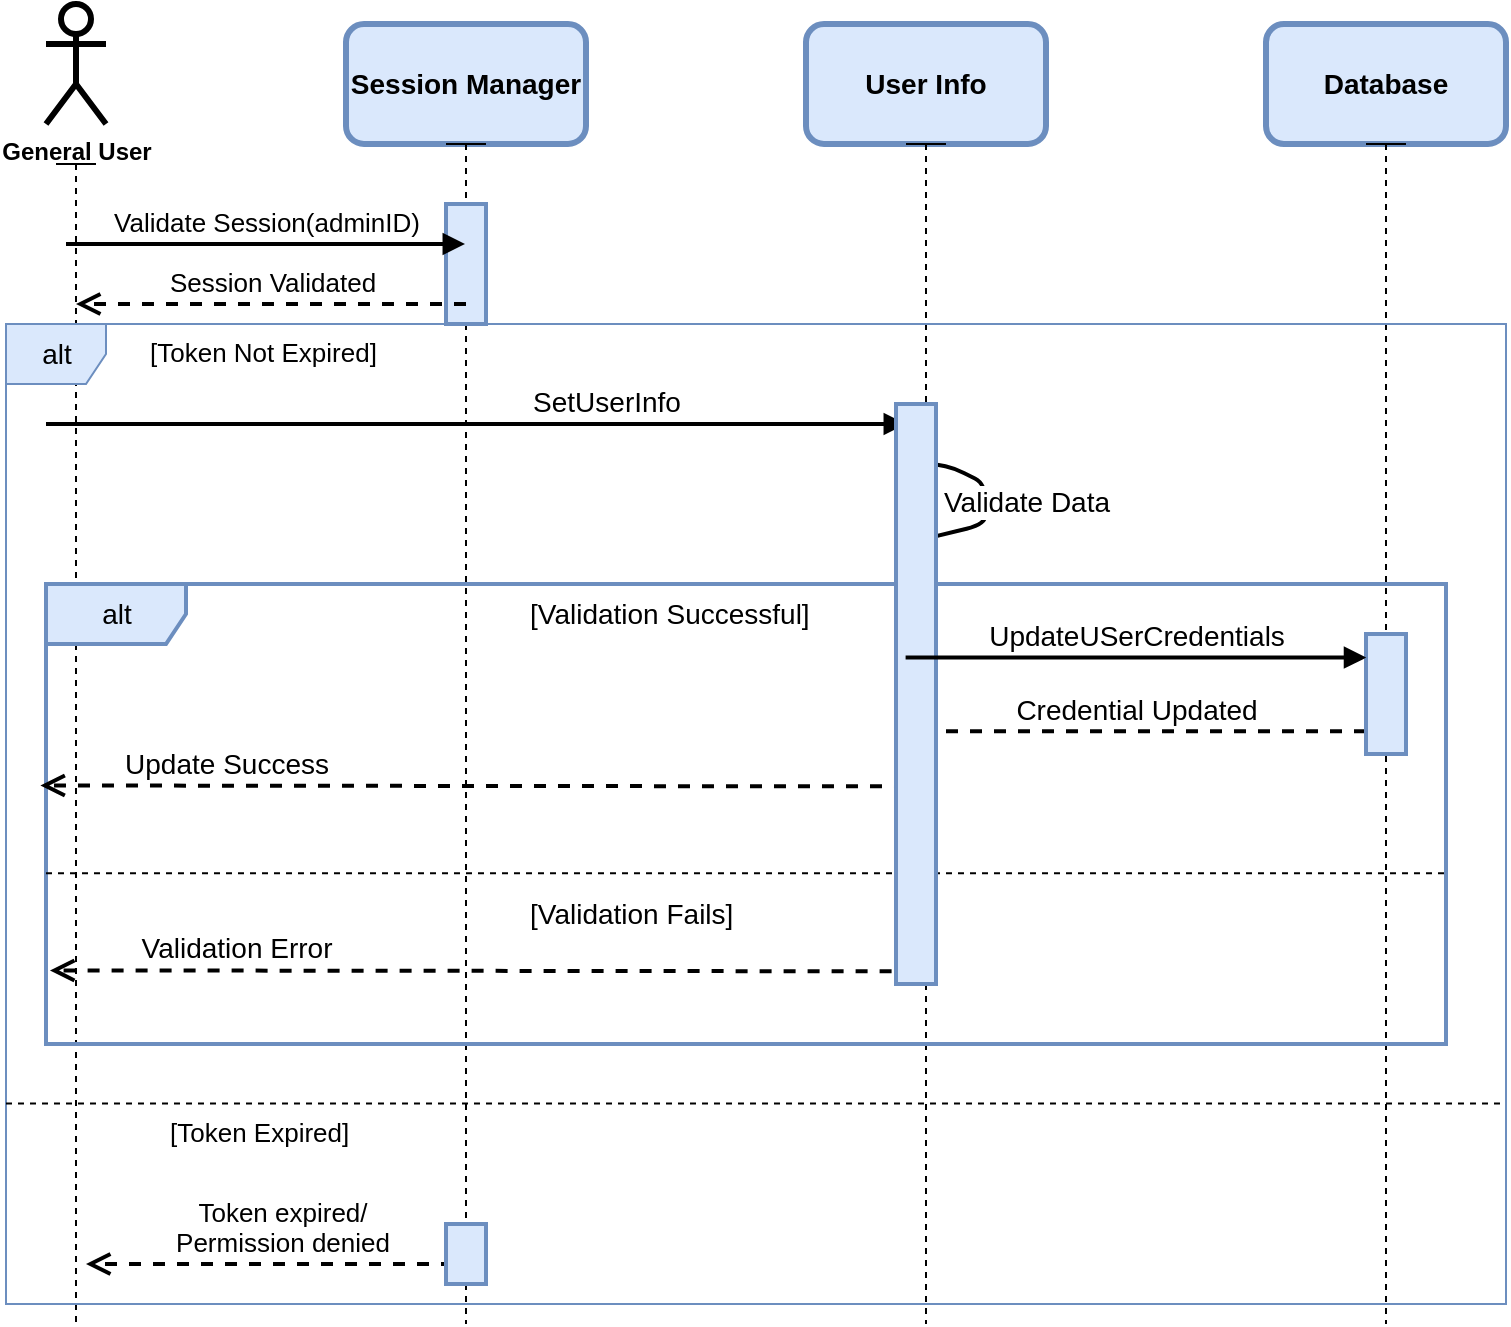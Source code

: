 <mxfile>
    <diagram id="kFZCvs2zv4o_mtvLX_J4" name="Page-1">
        <mxGraphModel dx="1078" dy="529" grid="1" gridSize="10" guides="1" tooltips="1" connect="1" arrows="1" fold="1" page="1" pageScale="1" pageWidth="1169" pageHeight="1654" math="0" shadow="0">
            <root>
                <mxCell id="0"/>
                <mxCell id="1" parent="0"/>
                <mxCell id="2" value="&lt;b&gt;General User&lt;/b&gt;" style="shape=umlActor;verticalLabelPosition=bottom;verticalAlign=top;html=1;outlineConnect=0;strokeWidth=3;rounded=1;" parent="1" vertex="1">
                    <mxGeometry x="140" y="20" width="30" height="60" as="geometry"/>
                </mxCell>
                <mxCell id="3" value="&lt;font style=&quot;font-size: 14px;&quot;&gt;&lt;b&gt;Session Manager&lt;/b&gt;&lt;/font&gt;" style="rounded=1;whiteSpace=wrap;html=1;strokeWidth=3;fillColor=#dae8fc;strokeColor=#6c8ebf;" parent="1" vertex="1">
                    <mxGeometry x="290" y="30" width="120" height="60" as="geometry"/>
                </mxCell>
                <mxCell id="5" value="&lt;font style=&quot;font-size: 14px;&quot;&gt;&lt;b&gt;User Info&lt;/b&gt;&lt;/font&gt;" style="rounded=1;whiteSpace=wrap;html=1;strokeWidth=3;fillColor=#dae8fc;strokeColor=#6c8ebf;" parent="1" vertex="1">
                    <mxGeometry x="520" y="30" width="120" height="60" as="geometry"/>
                </mxCell>
                <mxCell id="85" value="" style="shape=umlLifeline;participant=umlActor;perimeter=lifelinePerimeter;whiteSpace=wrap;html=1;container=1;collapsible=0;recursiveResize=0;verticalAlign=top;spacingTop=36;outlineConnect=0;size=0;" parent="1" vertex="1">
                    <mxGeometry x="145" y="100" width="20" height="580" as="geometry"/>
                </mxCell>
                <mxCell id="86" value="" style="shape=umlLifeline;participant=umlActor;perimeter=lifelinePerimeter;whiteSpace=wrap;html=1;container=1;collapsible=0;recursiveResize=0;verticalAlign=top;spacingTop=36;outlineConnect=0;size=0;" parent="1" vertex="1">
                    <mxGeometry x="340" y="90" width="20" height="590" as="geometry"/>
                </mxCell>
                <mxCell id="112" value="" style="html=1;points=[];perimeter=orthogonalPerimeter;fillStyle=solid;strokeWidth=2;fontSize=14;fillColor=#dae8fc;strokeColor=#6c8ebf;" vertex="1" parent="86">
                    <mxGeometry y="30" width="20" height="60" as="geometry"/>
                </mxCell>
                <mxCell id="87" value="" style="shape=umlLifeline;participant=umlActor;perimeter=lifelinePerimeter;whiteSpace=wrap;html=1;container=1;collapsible=0;recursiveResize=0;verticalAlign=top;spacingTop=36;outlineConnect=0;size=0;" parent="1" vertex="1">
                    <mxGeometry x="570" y="90" width="20" height="590" as="geometry"/>
                </mxCell>
                <mxCell id="88" value="&lt;font style=&quot;font-size: 14px;&quot;&gt;&lt;b&gt;Database&lt;/b&gt;&lt;/font&gt;" style="rounded=1;whiteSpace=wrap;html=1;strokeWidth=3;fillColor=#dae8fc;strokeColor=#6c8ebf;" vertex="1" parent="1">
                    <mxGeometry x="750" y="30" width="120" height="60" as="geometry"/>
                </mxCell>
                <mxCell id="89" value="" style="shape=umlLifeline;participant=umlActor;perimeter=lifelinePerimeter;whiteSpace=wrap;html=1;container=1;collapsible=0;recursiveResize=0;verticalAlign=top;spacingTop=36;outlineConnect=0;size=0;" vertex="1" parent="1">
                    <mxGeometry x="800" y="90" width="20" height="590" as="geometry"/>
                </mxCell>
                <mxCell id="90" value="&lt;font style=&quot;font-size: 13px;&quot;&gt;Validate Session(adminID)&lt;/font&gt;" style="html=1;verticalAlign=bottom;endArrow=block;strokeWidth=2;" edge="1" parent="1" target="86">
                    <mxGeometry width="80" relative="1" as="geometry">
                        <mxPoint x="150" y="140" as="sourcePoint"/>
                        <mxPoint x="230" y="140" as="targetPoint"/>
                    </mxGeometry>
                </mxCell>
                <mxCell id="91" value="Session Validated" style="html=1;verticalAlign=bottom;endArrow=open;dashed=1;endSize=8;strokeWidth=2;fontSize=13;" edge="1" parent="1" target="85">
                    <mxGeometry relative="1" as="geometry">
                        <mxPoint x="350" y="170" as="sourcePoint"/>
                        <mxPoint x="270" y="170" as="targetPoint"/>
                    </mxGeometry>
                </mxCell>
                <mxCell id="92" value="&lt;font style=&quot;font-size: 14px;&quot;&gt;alt&lt;/font&gt;" style="shape=umlFrame;tabWidth=110;tabHeight=30;tabPosition=left;html=1;boundedLbl=1;labelInHeader=1;width=50;height=30;fontSize=13;fillColor=#dae8fc;strokeColor=#6c8ebf;" vertex="1" parent="1">
                    <mxGeometry x="120" y="180" width="750" height="490" as="geometry"/>
                </mxCell>
                <mxCell id="93" value="[Token Not Expired]" style="text;fontSize=13;" vertex="1" parent="92">
                    <mxGeometry width="100" height="20" relative="1" as="geometry">
                        <mxPoint x="70" as="offset"/>
                    </mxGeometry>
                </mxCell>
                <mxCell id="94" value="" style="line;strokeWidth=1;dashed=1;labelPosition=center;verticalLabelPosition=bottom;align=left;verticalAlign=top;spacingLeft=20;spacingTop=15;fontSize=13;" vertex="1" parent="92">
                    <mxGeometry y="380" width="750" height="19.6" as="geometry"/>
                </mxCell>
                <mxCell id="96" value="[Token Expired]" style="text;fontSize=13;" vertex="1" parent="92">
                    <mxGeometry width="100" height="20" relative="1" as="geometry">
                        <mxPoint x="80" y="390" as="offset"/>
                    </mxGeometry>
                </mxCell>
                <mxCell id="97" value="SetUserInfo" style="html=1;verticalAlign=bottom;endArrow=block;strokeWidth=2;fontSize=14;entryX=0.6;entryY=0.102;entryDx=0;entryDy=0;entryPerimeter=0;" edge="1" parent="92" target="92">
                    <mxGeometry x="0.302" width="80" relative="1" as="geometry">
                        <mxPoint x="20" y="50" as="sourcePoint"/>
                        <mxPoint x="100" y="50" as="targetPoint"/>
                        <mxPoint as="offset"/>
                    </mxGeometry>
                </mxCell>
                <mxCell id="99" value="Validate Data" style="html=1;verticalAlign=bottom;endArrow=block;strokeWidth=2;fontSize=14;entryX=0.6;entryY=0.224;entryDx=0;entryDy=0;entryPerimeter=0;" edge="1" parent="92" target="92">
                    <mxGeometry x="0.205" y="20" width="80" relative="1" as="geometry">
                        <mxPoint x="450" y="70" as="sourcePoint"/>
                        <mxPoint x="530" y="70" as="targetPoint"/>
                        <Array as="points">
                            <mxPoint x="470" y="70"/>
                            <mxPoint x="490" y="80"/>
                            <mxPoint x="490" y="100"/>
                        </Array>
                        <mxPoint x="15" y="-19" as="offset"/>
                    </mxGeometry>
                </mxCell>
                <mxCell id="100" value="alt" style="shape=umlFrame;tabWidth=110;tabHeight=30;tabPosition=left;html=1;boundedLbl=1;labelInHeader=1;width=70;height=30;fillStyle=solid;strokeWidth=2;fontSize=14;fillColor=#dae8fc;strokeColor=#6c8ebf;" vertex="1" parent="92">
                    <mxGeometry x="20" y="130" width="700" height="230" as="geometry"/>
                </mxCell>
                <mxCell id="101" value="[Validation Successful]" style="text;fillStyle=solid;strokeWidth=2;fontSize=14;" vertex="1" parent="100">
                    <mxGeometry width="100" height="20" relative="1" as="geometry">
                        <mxPoint x="240" as="offset"/>
                    </mxGeometry>
                </mxCell>
                <mxCell id="102" value="" style="line;strokeWidth=1;dashed=1;labelPosition=center;verticalLabelPosition=bottom;align=left;verticalAlign=top;spacingLeft=20;spacingTop=15;fillStyle=solid;fontSize=14;" vertex="1" parent="100">
                    <mxGeometry y="140" width="700" height="9.2" as="geometry"/>
                </mxCell>
                <mxCell id="105" value="Credential Updated" style="html=1;verticalAlign=bottom;endArrow=open;dashed=1;endSize=8;strokeWidth=2;fontSize=14;" edge="1" parent="100">
                    <mxGeometry relative="1" as="geometry">
                        <mxPoint x="660" y="73.6" as="sourcePoint"/>
                        <mxPoint x="430" y="73.6" as="targetPoint"/>
                    </mxGeometry>
                </mxCell>
                <mxCell id="106" value="Update Success" style="html=1;verticalAlign=bottom;endArrow=open;dashed=1;endSize=8;strokeWidth=2;fontSize=14;entryX=-0.004;entryY=0.438;entryDx=0;entryDy=0;entryPerimeter=0;" edge="1" parent="100" target="100">
                    <mxGeometry x="0.571" relative="1" as="geometry">
                        <mxPoint x="430" y="101.2" as="sourcePoint"/>
                        <mxPoint x="350" y="101.2" as="targetPoint"/>
                        <mxPoint as="offset"/>
                    </mxGeometry>
                </mxCell>
                <mxCell id="107" value="[Validation Fails]" style="text;fillStyle=solid;strokeWidth=2;fontSize=14;" vertex="1" parent="100">
                    <mxGeometry width="100" height="20" relative="1" as="geometry">
                        <mxPoint x="240" y="150" as="offset"/>
                    </mxGeometry>
                </mxCell>
                <mxCell id="109" value="Validation Error" style="html=1;verticalAlign=bottom;endArrow=open;dashed=1;endSize=8;strokeWidth=2;fontSize=14;entryX=-0.004;entryY=0.438;entryDx=0;entryDy=0;entryPerimeter=0;" edge="1" parent="100">
                    <mxGeometry x="0.571" relative="1" as="geometry">
                        <mxPoint x="434.8" y="193.66" as="sourcePoint"/>
                        <mxPoint x="2.0" y="193.2" as="targetPoint"/>
                        <mxPoint as="offset"/>
                    </mxGeometry>
                </mxCell>
                <mxCell id="114" value="" style="html=1;points=[];perimeter=orthogonalPerimeter;fillStyle=solid;strokeWidth=2;fontSize=14;fillColor=#dae8fc;strokeColor=#6c8ebf;" vertex="1" parent="100">
                    <mxGeometry x="425" y="-90" width="20" height="290" as="geometry"/>
                </mxCell>
                <mxCell id="119" value="" style="html=1;points=[];perimeter=orthogonalPerimeter;fillStyle=solid;strokeWidth=2;fontSize=14;fillColor=#dae8fc;strokeColor=#6c8ebf;" vertex="1" parent="100">
                    <mxGeometry x="660" y="25" width="20" height="60" as="geometry"/>
                </mxCell>
                <mxCell id="104" value="UpdateUSerCredentials" style="html=1;verticalAlign=bottom;endArrow=block;strokeWidth=2;fontSize=14;exitX=0.614;exitY=0.16;exitDx=0;exitDy=0;exitPerimeter=0;entryX=0.943;entryY=0.16;entryDx=0;entryDy=0;entryPerimeter=0;" edge="1" parent="92" source="100" target="100">
                    <mxGeometry width="80" relative="1" as="geometry">
                        <mxPoint x="480" y="170" as="sourcePoint"/>
                        <mxPoint x="560" y="170" as="targetPoint"/>
                    </mxGeometry>
                </mxCell>
                <mxCell id="111" value="Token expired/&lt;br&gt;Permission denied" style="html=1;verticalAlign=bottom;endArrow=open;dashed=1;endSize=8;strokeWidth=2;fontSize=13;" edge="1" parent="92">
                    <mxGeometry relative="1" as="geometry">
                        <mxPoint x="235.5" y="470" as="sourcePoint"/>
                        <mxPoint x="40" y="470" as="targetPoint"/>
                    </mxGeometry>
                </mxCell>
                <mxCell id="113" value="" style="html=1;points=[];perimeter=orthogonalPerimeter;fillStyle=solid;strokeWidth=2;fontSize=14;fillColor=#dae8fc;strokeColor=#6c8ebf;" vertex="1" parent="92">
                    <mxGeometry x="220" y="450" width="20" height="30" as="geometry"/>
                </mxCell>
            </root>
        </mxGraphModel>
    </diagram>
</mxfile>